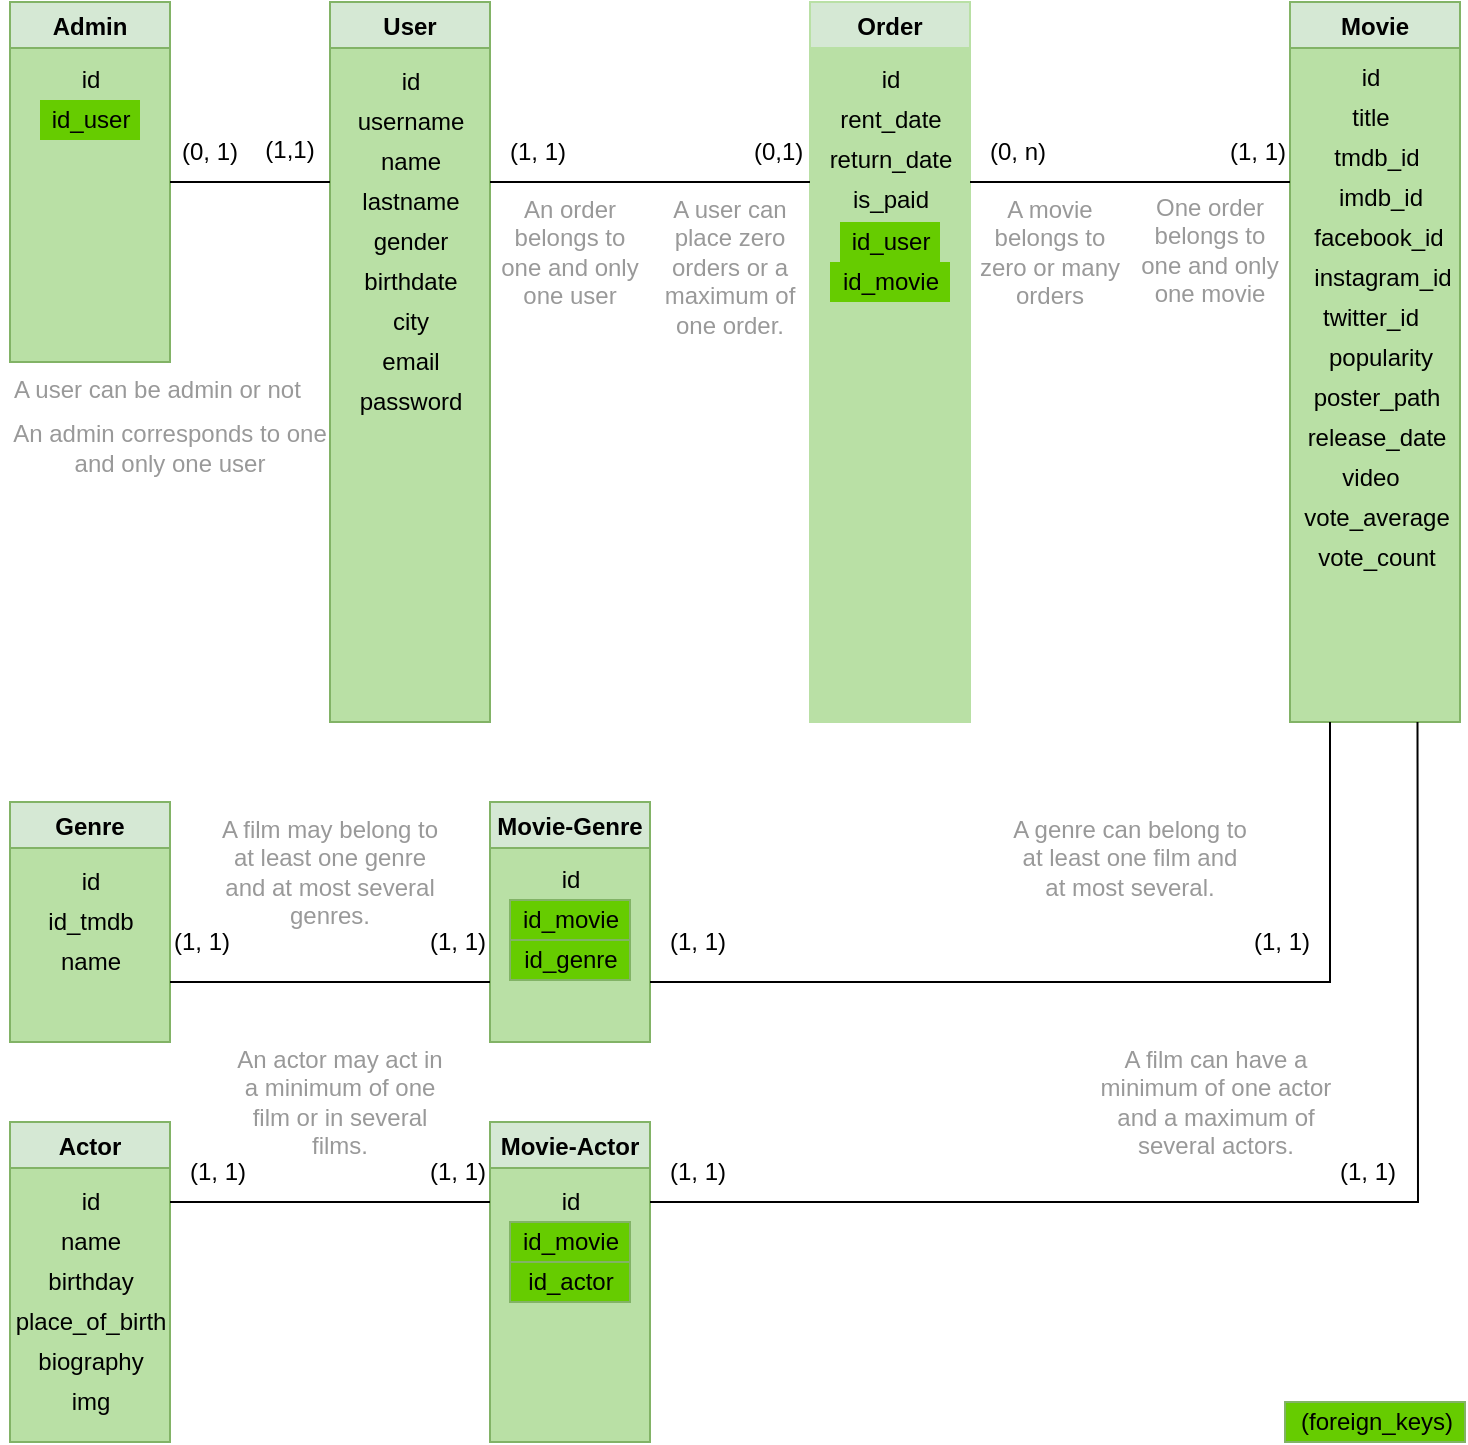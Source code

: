 <mxfile version="16.5.1" type="device"><diagram id="kSuwGdcOAIfXk7ntR1oX" name="Página-1"><mxGraphModel dx="2048" dy="776" grid="1" gridSize="10" guides="1" tooltips="1" connect="1" arrows="1" fold="1" page="1" pageScale="1" pageWidth="827" pageHeight="1169" math="0" shadow="0"><root><mxCell id="0"/><mxCell id="1" parent="0"/><mxCell id="j07bnflaMd5-Mg5ROxyE-1" value="User" style="swimlane;fillColor=#D5E8D4;strokeColor=#82b366;swimlaneFillColor=#B9E0A5;" parent="1" vertex="1"><mxGeometry x="-635" y="40" width="80" height="360" as="geometry"><mxRectangle x="310" y="240" width="130" height="23" as="alternateBounds"/></mxGeometry></mxCell><mxCell id="j07bnflaMd5-Mg5ROxyE-3" value="lastname" style="text;html=1;align=center;verticalAlign=middle;resizable=0;points=[];autosize=1;strokeColor=none;fillColor=none;" parent="j07bnflaMd5-Mg5ROxyE-1" vertex="1"><mxGeometry x="10" y="90" width="60" height="20" as="geometry"/></mxCell><mxCell id="j07bnflaMd5-Mg5ROxyE-5" value="id" style="text;html=1;align=center;verticalAlign=middle;resizable=0;points=[];autosize=1;strokeColor=none;fillColor=none;" parent="j07bnflaMd5-Mg5ROxyE-1" vertex="1"><mxGeometry x="25" y="30" width="30" height="20" as="geometry"/></mxCell><mxCell id="j07bnflaMd5-Mg5ROxyE-4" value="username" style="text;html=1;align=center;verticalAlign=middle;resizable=0;points=[];autosize=1;strokeColor=none;fillColor=none;" parent="j07bnflaMd5-Mg5ROxyE-1" vertex="1"><mxGeometry x="5" y="50" width="70" height="20" as="geometry"/></mxCell><mxCell id="j07bnflaMd5-Mg5ROxyE-111" value="password" style="text;html=1;align=center;verticalAlign=middle;resizable=0;points=[];autosize=1;strokeColor=none;fillColor=none;" parent="j07bnflaMd5-Mg5ROxyE-1" vertex="1"><mxGeometry x="5" y="190" width="70" height="20" as="geometry"/></mxCell><mxCell id="0Qe-orUuLDnvIk4sRXle-11" value="gender" style="text;html=1;align=center;verticalAlign=middle;resizable=0;points=[];autosize=1;strokeColor=none;fillColor=none;" parent="j07bnflaMd5-Mg5ROxyE-1" vertex="1"><mxGeometry x="15" y="110" width="50" height="20" as="geometry"/></mxCell><mxCell id="j07bnflaMd5-Mg5ROxyE-2" value="name" style="text;html=1;align=center;verticalAlign=middle;resizable=0;points=[];autosize=1;strokeColor=none;fillColor=none;" parent="j07bnflaMd5-Mg5ROxyE-1" vertex="1"><mxGeometry x="15" y="70" width="50" height="20" as="geometry"/></mxCell><mxCell id="j07bnflaMd5-Mg5ROxyE-7" value="birthdate" style="text;html=1;align=center;verticalAlign=middle;resizable=0;points=[];autosize=1;strokeColor=none;fillColor=none;" parent="j07bnflaMd5-Mg5ROxyE-1" vertex="1"><mxGeometry x="10" y="130" width="60" height="20" as="geometry"/></mxCell><mxCell id="j07bnflaMd5-Mg5ROxyE-6" value="email" style="text;html=1;align=center;verticalAlign=middle;resizable=0;points=[];autosize=1;strokeColor=none;fillColor=none;" parent="j07bnflaMd5-Mg5ROxyE-1" vertex="1"><mxGeometry x="20" y="170" width="40" height="20" as="geometry"/></mxCell><mxCell id="0Qe-orUuLDnvIk4sRXle-12" value="city" style="text;html=1;align=center;verticalAlign=middle;resizable=0;points=[];autosize=1;strokeColor=none;fillColor=none;" parent="j07bnflaMd5-Mg5ROxyE-1" vertex="1"><mxGeometry x="25" y="150" width="30" height="20" as="geometry"/></mxCell><mxCell id="j07bnflaMd5-Mg5ROxyE-13" value="Admin" style="swimlane;fillColor=#d5e8d4;strokeColor=#82b366;swimlaneFillColor=#B9E0A5;" parent="1" vertex="1"><mxGeometry x="-795" y="40" width="80" height="180" as="geometry"><mxRectangle x="310" y="240" width="130" height="23" as="alternateBounds"/></mxGeometry></mxCell><mxCell id="j07bnflaMd5-Mg5ROxyE-15" value="id_user" style="text;html=1;align=center;verticalAlign=middle;resizable=0;points=[];autosize=1;strokeColor=none;fillColor=#66CC00;" parent="j07bnflaMd5-Mg5ROxyE-13" vertex="1"><mxGeometry x="15" y="49" width="50" height="20" as="geometry"/></mxCell><mxCell id="j07bnflaMd5-Mg5ROxyE-16" value="id" style="text;html=1;align=center;verticalAlign=middle;resizable=0;points=[];autosize=1;strokeColor=none;fillColor=none;" parent="j07bnflaMd5-Mg5ROxyE-13" vertex="1"><mxGeometry x="25" y="29" width="30" height="20" as="geometry"/></mxCell><mxCell id="j07bnflaMd5-Mg5ROxyE-21" value="(1,1)" style="text;html=1;strokeColor=none;fillColor=none;align=center;verticalAlign=middle;whiteSpace=wrap;rounded=0;" parent="1" vertex="1"><mxGeometry x="-675" y="99" width="40" height="30" as="geometry"/></mxCell><mxCell id="j07bnflaMd5-Mg5ROxyE-22" value="(0, 1)" style="text;html=1;strokeColor=none;fillColor=none;align=center;verticalAlign=middle;whiteSpace=wrap;rounded=0;" parent="1" vertex="1"><mxGeometry x="-715" y="100" width="40" height="30" as="geometry"/></mxCell><mxCell id="j07bnflaMd5-Mg5ROxyE-23" value="Order" style="swimlane;fillColor=#d5e8d4;strokeColor=#B9E0A5;swimlaneFillColor=#B9E0A5;" parent="1" vertex="1"><mxGeometry x="-395" y="40" width="80" height="360" as="geometry"><mxRectangle x="310" y="240" width="130" height="23" as="alternateBounds"/></mxGeometry></mxCell><mxCell id="j07bnflaMd5-Mg5ROxyE-24" value="id_user" style="text;html=1;align=center;verticalAlign=middle;resizable=0;points=[];autosize=1;strokeColor=none;fillColor=#66CC00;" parent="j07bnflaMd5-Mg5ROxyE-23" vertex="1"><mxGeometry x="15" y="110" width="50" height="20" as="geometry"/></mxCell><mxCell id="j07bnflaMd5-Mg5ROxyE-25" value="rent_date" style="text;html=1;align=center;verticalAlign=middle;resizable=0;points=[];autosize=1;strokeColor=none;fillColor=none;" parent="j07bnflaMd5-Mg5ROxyE-23" vertex="1"><mxGeometry x="5" y="49" width="70" height="20" as="geometry"/></mxCell><mxCell id="j07bnflaMd5-Mg5ROxyE-26" value="id" style="text;html=1;align=center;verticalAlign=middle;resizable=0;points=[];autosize=1;strokeColor=none;fillColor=none;" parent="j07bnflaMd5-Mg5ROxyE-23" vertex="1"><mxGeometry x="25" y="29" width="30" height="20" as="geometry"/></mxCell><mxCell id="j07bnflaMd5-Mg5ROxyE-29" value="return_date" style="text;html=1;align=center;verticalAlign=middle;resizable=0;points=[];autosize=1;strokeColor=none;fillColor=none;" parent="j07bnflaMd5-Mg5ROxyE-23" vertex="1"><mxGeometry y="69" width="80" height="20" as="geometry"/></mxCell><mxCell id="0Qe-orUuLDnvIk4sRXle-10" value="is_paid" style="text;html=1;align=center;verticalAlign=middle;resizable=0;points=[];autosize=1;strokeColor=none;fillColor=none;" parent="j07bnflaMd5-Mg5ROxyE-23" vertex="1"><mxGeometry x="15" y="89" width="50" height="20" as="geometry"/></mxCell><mxCell id="iXC8c1ELfJwrVM4YwKHk-4" value="id_movie" style="text;html=1;align=center;verticalAlign=middle;resizable=0;points=[];autosize=1;strokeColor=none;fillColor=#66CC00;" vertex="1" parent="j07bnflaMd5-Mg5ROxyE-23"><mxGeometry x="10" y="130" width="60" height="20" as="geometry"/></mxCell><mxCell id="j07bnflaMd5-Mg5ROxyE-30" value="Movie" style="swimlane;fillColor=#d5e8d4;strokeColor=#82b366;swimlaneFillColor=#B9E0A5;gradientColor=none;" parent="1" vertex="1"><mxGeometry x="-155" y="40" width="85" height="360" as="geometry"><mxRectangle x="310" y="240" width="130" height="23" as="alternateBounds"/></mxGeometry></mxCell><mxCell id="j07bnflaMd5-Mg5ROxyE-33" value="id" style="text;html=1;align=center;verticalAlign=middle;resizable=0;points=[];autosize=1;strokeColor=none;fillColor=none;" parent="j07bnflaMd5-Mg5ROxyE-30" vertex="1"><mxGeometry x="25" y="28" width="30" height="20" as="geometry"/></mxCell><mxCell id="_AV9AESUhqjZ3plIErEn-18" value="popularity" style="text;html=1;align=center;verticalAlign=middle;resizable=0;points=[];autosize=1;strokeColor=none;fillColor=none;" parent="j07bnflaMd5-Mg5ROxyE-30" vertex="1"><mxGeometry x="10" y="168" width="70" height="20" as="geometry"/></mxCell><mxCell id="_AV9AESUhqjZ3plIErEn-19" value="poster_path" style="text;html=1;align=center;verticalAlign=middle;resizable=0;points=[];autosize=1;strokeColor=none;fillColor=none;" parent="j07bnflaMd5-Mg5ROxyE-30" vertex="1"><mxGeometry x="2.5" y="188" width="80" height="20" as="geometry"/></mxCell><mxCell id="_AV9AESUhqjZ3plIErEn-20" value="release_date" style="text;html=1;align=center;verticalAlign=middle;resizable=0;points=[];autosize=1;strokeColor=none;fillColor=none;" parent="j07bnflaMd5-Mg5ROxyE-30" vertex="1"><mxGeometry x="-2.5" y="208" width="90" height="20" as="geometry"/></mxCell><mxCell id="_AV9AESUhqjZ3plIErEn-23" value="vote_average" style="text;html=1;align=center;verticalAlign=middle;resizable=0;points=[];autosize=1;strokeColor=none;fillColor=none;" parent="j07bnflaMd5-Mg5ROxyE-30" vertex="1"><mxGeometry x="-2.5" y="248" width="90" height="20" as="geometry"/></mxCell><mxCell id="_AV9AESUhqjZ3plIErEn-24" value="vote_count" style="text;html=1;align=center;verticalAlign=middle;resizable=0;points=[];autosize=1;strokeColor=none;fillColor=none;" parent="j07bnflaMd5-Mg5ROxyE-30" vertex="1"><mxGeometry x="7.5" y="268" width="70" height="20" as="geometry"/></mxCell><mxCell id="_AV9AESUhqjZ3plIErEn-25" value="video" style="text;html=1;align=center;verticalAlign=middle;resizable=0;points=[];autosize=1;strokeColor=none;fillColor=none;" parent="j07bnflaMd5-Mg5ROxyE-30" vertex="1"><mxGeometry x="20" y="228" width="40" height="20" as="geometry"/></mxCell><mxCell id="0Qe-orUuLDnvIk4sRXle-3" value="tmdb_id" style="text;html=1;align=center;verticalAlign=middle;resizable=0;points=[];autosize=1;strokeColor=none;fillColor=none;" parent="j07bnflaMd5-Mg5ROxyE-30" vertex="1"><mxGeometry x="12.5" y="68" width="60" height="20" as="geometry"/></mxCell><mxCell id="0Qe-orUuLDnvIk4sRXle-4" value="imdb_id" style="text;html=1;align=center;verticalAlign=middle;resizable=0;points=[];autosize=1;strokeColor=none;fillColor=none;" parent="j07bnflaMd5-Mg5ROxyE-30" vertex="1"><mxGeometry x="15" y="88" width="60" height="20" as="geometry"/></mxCell><mxCell id="0Qe-orUuLDnvIk4sRXle-6" value="facebook_id" style="text;html=1;align=center;verticalAlign=middle;resizable=0;points=[];autosize=1;strokeColor=none;fillColor=none;" parent="j07bnflaMd5-Mg5ROxyE-30" vertex="1"><mxGeometry x="3.75" y="108" width="80" height="20" as="geometry"/></mxCell><mxCell id="0Qe-orUuLDnvIk4sRXle-7" value="instagram_id" style="text;html=1;align=center;verticalAlign=middle;resizable=0;points=[];autosize=1;strokeColor=none;fillColor=none;" parent="j07bnflaMd5-Mg5ROxyE-30" vertex="1"><mxGeometry x="6.25" y="128" width="80" height="20" as="geometry"/></mxCell><mxCell id="j07bnflaMd5-Mg5ROxyE-32" value="title" style="text;html=1;align=center;verticalAlign=middle;resizable=0;points=[];autosize=1;strokeColor=none;fillColor=none;" parent="j07bnflaMd5-Mg5ROxyE-30" vertex="1"><mxGeometry x="25" y="48" width="30" height="20" as="geometry"/></mxCell><mxCell id="0Qe-orUuLDnvIk4sRXle-5" value="twitter_id" style="text;html=1;align=center;verticalAlign=middle;resizable=0;points=[];autosize=1;strokeColor=none;fillColor=none;" parent="j07bnflaMd5-Mg5ROxyE-30" vertex="1"><mxGeometry x="10" y="148" width="60" height="20" as="geometry"/></mxCell><mxCell id="j07bnflaMd5-Mg5ROxyE-37" value="(0,1)" style="text;html=1;strokeColor=none;fillColor=none;align=left;verticalAlign=middle;whiteSpace=wrap;rounded=0;" parent="1" vertex="1"><mxGeometry x="-425" y="100" width="30" height="30" as="geometry"/></mxCell><mxCell id="j07bnflaMd5-Mg5ROxyE-38" value="(1, 1)" style="text;html=1;strokeColor=none;fillColor=none;align=right;verticalAlign=middle;whiteSpace=wrap;rounded=0;" parent="1" vertex="1"><mxGeometry x="-555" y="100" width="40" height="30" as="geometry"/></mxCell><mxCell id="j07bnflaMd5-Mg5ROxyE-39" value="" style="endArrow=none;html=1;rounded=0;entryX=0;entryY=0.25;entryDx=0;entryDy=0;exitX=1;exitY=0.25;exitDx=0;exitDy=0;" parent="1" source="j07bnflaMd5-Mg5ROxyE-1" target="j07bnflaMd5-Mg5ROxyE-23" edge="1"><mxGeometry width="50" height="50" relative="1" as="geometry"><mxPoint x="-385" y="90" as="sourcePoint"/><mxPoint x="-235" y="230" as="targetPoint"/></mxGeometry></mxCell><mxCell id="j07bnflaMd5-Mg5ROxyE-52" value="(0, n)" style="text;html=1;strokeColor=none;fillColor=none;align=right;verticalAlign=middle;whiteSpace=wrap;rounded=0;" parent="1" vertex="1"><mxGeometry x="-315" y="100" width="40" height="30" as="geometry"/></mxCell><mxCell id="j07bnflaMd5-Mg5ROxyE-56" value="(1, 1)" style="text;html=1;strokeColor=none;fillColor=none;align=right;verticalAlign=middle;whiteSpace=wrap;rounded=0;" parent="1" vertex="1"><mxGeometry x="-595" y="495" width="40" height="30" as="geometry"/></mxCell><mxCell id="j07bnflaMd5-Mg5ROxyE-60" value="Movie-Genre" style="swimlane;fillColor=#d5e8d4;strokeColor=#82b366;swimlaneFillColor=#B9E0A5;" parent="1" vertex="1"><mxGeometry x="-555" y="440" width="80" height="120" as="geometry"><mxRectangle x="310" y="240" width="130" height="23" as="alternateBounds"/></mxGeometry></mxCell><mxCell id="j07bnflaMd5-Mg5ROxyE-62" value="id_genre" style="text;html=1;align=center;verticalAlign=middle;resizable=0;points=[];autosize=1;strokeColor=#82b366;fillColor=#66CC00;" parent="j07bnflaMd5-Mg5ROxyE-60" vertex="1"><mxGeometry x="10" y="69" width="60" height="20" as="geometry"/></mxCell><mxCell id="j07bnflaMd5-Mg5ROxyE-63" value="id_movie" style="text;html=1;align=center;verticalAlign=middle;resizable=0;points=[];autosize=1;strokeColor=#82b366;fillColor=#66CC00;" parent="j07bnflaMd5-Mg5ROxyE-60" vertex="1"><mxGeometry x="10" y="49" width="60" height="20" as="geometry"/></mxCell><mxCell id="j07bnflaMd5-Mg5ROxyE-108" value="id" style="text;html=1;align=center;verticalAlign=middle;resizable=0;points=[];autosize=1;strokeColor=none;fillColor=none;" parent="j07bnflaMd5-Mg5ROxyE-60" vertex="1"><mxGeometry x="25" y="29" width="30" height="20" as="geometry"/></mxCell><mxCell id="j07bnflaMd5-Mg5ROxyE-65" value="Movie-Actor" style="swimlane;fillColor=#d5e8d4;strokeColor=#82b366;swimlaneFillColor=#B9E0A5;" parent="1" vertex="1"><mxGeometry x="-555" y="600" width="80" height="160" as="geometry"><mxRectangle x="560" y="580" width="130" height="23" as="alternateBounds"/></mxGeometry></mxCell><mxCell id="j07bnflaMd5-Mg5ROxyE-67" value="id_actor" style="text;html=1;align=center;verticalAlign=middle;resizable=0;points=[];autosize=1;strokeColor=#82b366;fillColor=#66CC00;" parent="j07bnflaMd5-Mg5ROxyE-65" vertex="1"><mxGeometry x="10" y="70" width="60" height="20" as="geometry"/></mxCell><mxCell id="j07bnflaMd5-Mg5ROxyE-68" value="id_movie" style="text;html=1;align=center;verticalAlign=middle;resizable=0;points=[];autosize=1;strokeColor=#82b366;fillColor=#66CC00;" parent="j07bnflaMd5-Mg5ROxyE-65" vertex="1"><mxGeometry x="10" y="50" width="60" height="20" as="geometry"/></mxCell><mxCell id="j07bnflaMd5-Mg5ROxyE-109" value="id" style="text;html=1;align=center;verticalAlign=middle;resizable=0;points=[];autosize=1;strokeColor=none;fillColor=none;" parent="j07bnflaMd5-Mg5ROxyE-65" vertex="1"><mxGeometry x="25" y="30" width="30" height="20" as="geometry"/></mxCell><mxCell id="j07bnflaMd5-Mg5ROxyE-72" value="Genre" style="swimlane;fillColor=#d5e8d4;strokeColor=#82b366;swimlaneFillColor=#B9E0A5;" parent="1" vertex="1"><mxGeometry x="-795" y="440" width="80" height="120" as="geometry"><mxRectangle x="310" y="240" width="130" height="23" as="alternateBounds"/></mxGeometry></mxCell><mxCell id="j07bnflaMd5-Mg5ROxyE-74" value="id_tmdb" style="text;html=1;align=center;verticalAlign=middle;resizable=0;points=[];autosize=1;strokeColor=none;fillColor=none;" parent="j07bnflaMd5-Mg5ROxyE-72" vertex="1"><mxGeometry x="10" y="50" width="60" height="20" as="geometry"/></mxCell><mxCell id="j07bnflaMd5-Mg5ROxyE-75" value="id" style="text;html=1;align=center;verticalAlign=middle;resizable=0;points=[];autosize=1;strokeColor=none;fillColor=none;" parent="j07bnflaMd5-Mg5ROxyE-72" vertex="1"><mxGeometry x="25" y="30" width="30" height="20" as="geometry"/></mxCell><mxCell id="iXC8c1ELfJwrVM4YwKHk-6" value="name" style="text;html=1;align=center;verticalAlign=middle;resizable=0;points=[];autosize=1;strokeColor=none;fillColor=none;" vertex="1" parent="j07bnflaMd5-Mg5ROxyE-72"><mxGeometry x="15" y="70" width="50" height="20" as="geometry"/></mxCell><mxCell id="j07bnflaMd5-Mg5ROxyE-77" value="Actor" style="swimlane;fillColor=#d5e8d4;strokeColor=#82b366;swimlaneFillColor=#B9E0A5;" parent="1" vertex="1"><mxGeometry x="-795" y="600" width="80" height="160" as="geometry"><mxRectangle x="310" y="240" width="130" height="23" as="alternateBounds"/></mxGeometry></mxCell><mxCell id="j07bnflaMd5-Mg5ROxyE-79" value="name" style="text;html=1;align=center;verticalAlign=middle;resizable=0;points=[];autosize=1;strokeColor=none;fillColor=none;" parent="j07bnflaMd5-Mg5ROxyE-77" vertex="1"><mxGeometry x="15" y="50" width="50" height="20" as="geometry"/></mxCell><mxCell id="j07bnflaMd5-Mg5ROxyE-80" value="id" style="text;html=1;align=center;verticalAlign=middle;resizable=0;points=[];autosize=1;strokeColor=none;fillColor=none;" parent="j07bnflaMd5-Mg5ROxyE-77" vertex="1"><mxGeometry x="25" y="30" width="30" height="20" as="geometry"/></mxCell><mxCell id="_AV9AESUhqjZ3plIErEn-3" value="birthday" style="text;html=1;align=center;verticalAlign=middle;resizable=0;points=[];autosize=1;strokeColor=none;fillColor=none;" parent="j07bnflaMd5-Mg5ROxyE-77" vertex="1"><mxGeometry x="10" y="70" width="60" height="20" as="geometry"/></mxCell><mxCell id="_AV9AESUhqjZ3plIErEn-5" value="place_of_birth" style="text;html=1;align=center;verticalAlign=middle;resizable=0;points=[];autosize=1;strokeColor=none;fillColor=none;" parent="j07bnflaMd5-Mg5ROxyE-77" vertex="1"><mxGeometry x="-5" y="90" width="90" height="20" as="geometry"/></mxCell><mxCell id="_AV9AESUhqjZ3plIErEn-6" value="biography" style="text;html=1;align=center;verticalAlign=middle;resizable=0;points=[];autosize=1;strokeColor=none;fillColor=none;" parent="j07bnflaMd5-Mg5ROxyE-77" vertex="1"><mxGeometry x="5" y="110" width="70" height="20" as="geometry"/></mxCell><mxCell id="_AV9AESUhqjZ3plIErEn-7" value="img" style="text;html=1;align=center;verticalAlign=middle;resizable=0;points=[];autosize=1;strokeColor=none;fillColor=none;" parent="j07bnflaMd5-Mg5ROxyE-77" vertex="1"><mxGeometry x="25" y="130" width="30" height="20" as="geometry"/></mxCell><mxCell id="j07bnflaMd5-Mg5ROxyE-82" value="" style="endArrow=none;html=1;rounded=0;entryX=1;entryY=0.75;entryDx=0;entryDy=0;" parent="1" target="j07bnflaMd5-Mg5ROxyE-60" edge="1"><mxGeometry width="50" height="50" relative="1" as="geometry"><mxPoint x="-135" y="400" as="sourcePoint"/><mxPoint x="-135" y="560" as="targetPoint"/><Array as="points"><mxPoint x="-135" y="530"/></Array></mxGeometry></mxCell><mxCell id="j07bnflaMd5-Mg5ROxyE-83" value="" style="endArrow=none;html=1;rounded=0;exitX=0;exitY=0.25;exitDx=0;exitDy=0;entryX=1;entryY=0.25;entryDx=0;entryDy=0;" parent="1" source="j07bnflaMd5-Mg5ROxyE-65" target="j07bnflaMd5-Mg5ROxyE-77" edge="1"><mxGeometry width="50" height="50" relative="1" as="geometry"><mxPoint x="225" y="390" as="sourcePoint"/><mxPoint x="-715" y="770" as="targetPoint"/></mxGeometry></mxCell><mxCell id="j07bnflaMd5-Mg5ROxyE-86" value="A user can be admin or not" style="text;html=1;strokeColor=none;fillColor=none;align=left;verticalAlign=top;whiteSpace=wrap;rounded=0;fontColor=#999999;" parent="1" vertex="1"><mxGeometry x="-795" y="220" width="160" height="40" as="geometry"/></mxCell><mxCell id="j07bnflaMd5-Mg5ROxyE-87" value="An admin corresponds to one and only one user" style="text;html=1;strokeColor=none;fillColor=none;align=center;verticalAlign=bottom;whiteSpace=wrap;rounded=0;fontColor=#999999;" parent="1" vertex="1"><mxGeometry x="-795" y="240" width="160" height="40" as="geometry"/></mxCell><mxCell id="j07bnflaMd5-Mg5ROxyE-88" value="An order belongs to one and only one user" style="text;html=1;strokeColor=none;fillColor=none;align=center;verticalAlign=top;whiteSpace=wrap;rounded=0;fontColor=#999999;" parent="1" vertex="1"><mxGeometry x="-555" y="130" width="80" height="110" as="geometry"/></mxCell><mxCell id="j07bnflaMd5-Mg5ROxyE-89" value="A user can place zero orders or a maximum of one order." style="text;html=1;strokeColor=none;fillColor=none;align=center;verticalAlign=top;whiteSpace=wrap;rounded=0;fontColor=#999999;" parent="1" vertex="1"><mxGeometry x="-475" y="130" width="80" height="110" as="geometry"/></mxCell><mxCell id="j07bnflaMd5-Mg5ROxyE-90" value="One order belongs to one and only one movie" style="text;html=1;strokeColor=none;fillColor=none;align=center;verticalAlign=top;whiteSpace=wrap;rounded=0;fontColor=#999999;" parent="1" vertex="1"><mxGeometry x="-235" y="129" width="80" height="111" as="geometry"/></mxCell><mxCell id="j07bnflaMd5-Mg5ROxyE-93" value="A movie belongs to zero or many orders" style="text;html=1;strokeColor=none;fillColor=none;align=center;verticalAlign=top;whiteSpace=wrap;rounded=0;fontColor=#999999;" parent="1" vertex="1"><mxGeometry x="-315" y="130" width="80" height="110" as="geometry"/></mxCell><mxCell id="j07bnflaMd5-Mg5ROxyE-94" value="(1, 1)" style="text;html=1;strokeColor=none;fillColor=none;align=right;verticalAlign=middle;whiteSpace=wrap;rounded=0;" parent="1" vertex="1"><mxGeometry x="-715" y="610" width="40" height="30" as="geometry"/></mxCell><mxCell id="j07bnflaMd5-Mg5ROxyE-95" value="(1, 1)" style="text;html=1;strokeColor=none;fillColor=none;align=right;verticalAlign=middle;whiteSpace=wrap;rounded=0;" parent="1" vertex="1"><mxGeometry x="-195" y="100" width="40" height="30" as="geometry"/></mxCell><mxCell id="j07bnflaMd5-Mg5ROxyE-96" value="(1, 1)" style="text;html=1;strokeColor=none;fillColor=none;align=right;verticalAlign=middle;whiteSpace=wrap;rounded=0;" parent="1" vertex="1"><mxGeometry x="-475" y="610" width="40" height="30" as="geometry"/></mxCell><mxCell id="j07bnflaMd5-Mg5ROxyE-97" value="(1, 1)" style="text;html=1;strokeColor=none;fillColor=none;align=right;verticalAlign=middle;whiteSpace=wrap;rounded=0;" parent="1" vertex="1"><mxGeometry x="-595" y="610" width="40" height="30" as="geometry"/></mxCell><mxCell id="j07bnflaMd5-Mg5ROxyE-98" value="(1, 1)" style="text;html=1;strokeColor=none;fillColor=none;align=left;verticalAlign=middle;whiteSpace=wrap;rounded=0;" parent="1" vertex="1"><mxGeometry x="-175" y="495" width="40" height="30" as="geometry"/></mxCell><mxCell id="j07bnflaMd5-Mg5ROxyE-99" value="(1, 1)" style="text;html=1;strokeColor=none;fillColor=none;align=left;verticalAlign=middle;whiteSpace=wrap;rounded=0;" parent="1" vertex="1"><mxGeometry x="-715" y="495" width="40" height="30" as="geometry"/></mxCell><mxCell id="j07bnflaMd5-Mg5ROxyE-100" value="(1, 1)" style="text;html=1;strokeColor=none;fillColor=none;align=left;verticalAlign=middle;whiteSpace=wrap;rounded=0;" parent="1" vertex="1"><mxGeometry x="-132.5" y="610" width="40" height="30" as="geometry"/></mxCell><mxCell id="j07bnflaMd5-Mg5ROxyE-101" value="(1, 1)" style="text;html=1;strokeColor=none;fillColor=none;align=right;verticalAlign=middle;whiteSpace=wrap;rounded=0;" parent="1" vertex="1"><mxGeometry x="-475" y="495" width="40" height="30" as="geometry"/></mxCell><mxCell id="j07bnflaMd5-Mg5ROxyE-102" value="A genre can belong to at least one film and at most several." style="text;html=1;strokeColor=none;fillColor=none;align=center;verticalAlign=top;whiteSpace=wrap;rounded=0;fontColor=#999999;" parent="1" vertex="1"><mxGeometry x="-295" y="440" width="120" height="72.5" as="geometry"/></mxCell><mxCell id="j07bnflaMd5-Mg5ROxyE-105" value="A film may belong to at least one genre and at most several genres." style="text;html=1;strokeColor=none;fillColor=none;align=center;verticalAlign=top;whiteSpace=wrap;rounded=0;fontColor=#999999;" parent="1" vertex="1"><mxGeometry x="-695" y="440" width="120" height="75" as="geometry"/></mxCell><mxCell id="j07bnflaMd5-Mg5ROxyE-106" value="A film can have a minimum of one actor and a maximum of several actors." style="text;html=1;strokeColor=none;fillColor=none;align=center;verticalAlign=middle;whiteSpace=wrap;rounded=0;fontColor=#999999;" parent="1" vertex="1"><mxGeometry x="-252.5" y="550" width="120" height="80" as="geometry"/></mxCell><mxCell id="j07bnflaMd5-Mg5ROxyE-107" value="An actor may act in a minimum of one film or in several films." style="text;html=1;strokeColor=none;fillColor=none;align=center;verticalAlign=middle;whiteSpace=wrap;rounded=0;fontColor=#999999;" parent="1" vertex="1"><mxGeometry x="-685" y="560" width="110" height="60" as="geometry"/></mxCell><mxCell id="_AV9AESUhqjZ3plIErEn-11" value="" style="endArrow=none;html=1;rounded=0;entryX=1;entryY=0.25;entryDx=0;entryDy=0;exitX=0;exitY=0.25;exitDx=0;exitDy=0;" parent="1" source="j07bnflaMd5-Mg5ROxyE-30" target="j07bnflaMd5-Mg5ROxyE-23" edge="1"><mxGeometry width="50" height="50" relative="1" as="geometry"><mxPoint x="-155" y="95" as="sourcePoint"/><mxPoint x="-135" y="360" as="targetPoint"/><Array as="points"/></mxGeometry></mxCell><mxCell id="_AV9AESUhqjZ3plIErEn-12" value="" style="endArrow=none;html=1;rounded=0;exitX=0.75;exitY=1;exitDx=0;exitDy=0;entryX=1;entryY=0.25;entryDx=0;entryDy=0;" parent="1" source="j07bnflaMd5-Mg5ROxyE-30" target="j07bnflaMd5-Mg5ROxyE-65" edge="1"><mxGeometry width="50" height="50" relative="1" as="geometry"><mxPoint x="-285" y="510" as="sourcePoint"/><mxPoint x="-295" y="770" as="targetPoint"/><Array as="points"><mxPoint x="-91" y="640"/></Array></mxGeometry></mxCell><mxCell id="_AV9AESUhqjZ3plIErEn-14" value="" style="endArrow=none;html=1;rounded=0;entryX=1;entryY=0.75;entryDx=0;entryDy=0;exitX=0;exitY=0.75;exitDx=0;exitDy=0;" parent="1" source="j07bnflaMd5-Mg5ROxyE-60" target="j07bnflaMd5-Mg5ROxyE-72" edge="1"><mxGeometry width="50" height="50" relative="1" as="geometry"><mxPoint x="-145" y="410" as="sourcePoint"/><mxPoint x="205" y="430" as="targetPoint"/></mxGeometry></mxCell><mxCell id="iXC8c1ELfJwrVM4YwKHk-1" value="" style="endArrow=none;html=1;rounded=0;exitX=0;exitY=0.25;exitDx=0;exitDy=0;entryX=1;entryY=0.5;entryDx=0;entryDy=0;" edge="1" parent="1" source="j07bnflaMd5-Mg5ROxyE-1" target="j07bnflaMd5-Mg5ROxyE-13"><mxGeometry width="50" height="50" relative="1" as="geometry"><mxPoint x="-285" y="80" as="sourcePoint"/><mxPoint x="-595" y="-40" as="targetPoint"/></mxGeometry></mxCell><mxCell id="iXC8c1ELfJwrVM4YwKHk-5" value="(foreign_keys)" style="text;html=1;align=center;verticalAlign=middle;resizable=0;points=[];autosize=1;strokeColor=#82b366;fillColor=#66CC00;" vertex="1" parent="1"><mxGeometry x="-157.5" y="740" width="90" height="20" as="geometry"/></mxCell></root></mxGraphModel></diagram></mxfile>